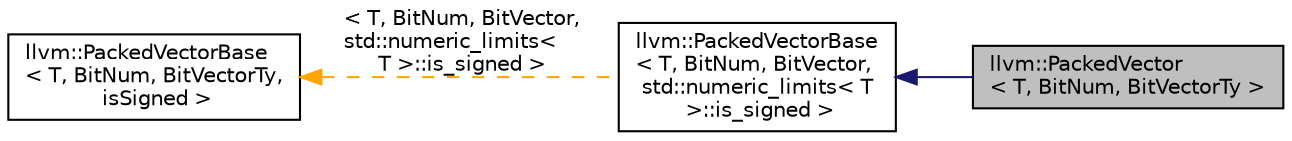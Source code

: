 digraph "llvm::PackedVector&lt; T, BitNum, BitVectorTy &gt;"
{
 // LATEX_PDF_SIZE
  bgcolor="transparent";
  edge [fontname="Helvetica",fontsize="10",labelfontname="Helvetica",labelfontsize="10"];
  node [fontname="Helvetica",fontsize="10",shape=record];
  rankdir="LR";
  Node1 [label="llvm::PackedVector\l\< T, BitNum, BitVectorTy \>",height=0.2,width=0.4,color="black", fillcolor="grey75", style="filled", fontcolor="black",tooltip="Store a vector of values using a specific number of bits for each value."];
  Node2 -> Node1 [dir="back",color="midnightblue",fontsize="10",style="solid",fontname="Helvetica"];
  Node2 [label="llvm::PackedVectorBase\l\< T, BitNum, BitVector,\l std::numeric_limits\< T\l \>::is_signed \>",height=0.2,width=0.4,color="black",URL="$classllvm_1_1PackedVectorBase.html",tooltip=" "];
  Node3 -> Node2 [dir="back",color="orange",fontsize="10",style="dashed",label=" \< T, BitNum, BitVector,\l std::numeric_limits\<\l T \>::is_signed \>" ,fontname="Helvetica"];
  Node3 [label="llvm::PackedVectorBase\l\< T, BitNum, BitVectorTy,\l isSigned \>",height=0.2,width=0.4,color="black",URL="$classllvm_1_1PackedVectorBase.html",tooltip=" "];
}
